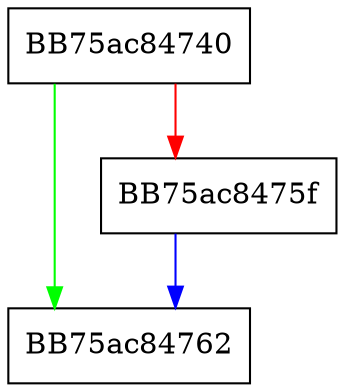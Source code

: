 digraph OverrideResult {
  node [shape="box"];
  graph [splines=ortho];
  BB75ac84740 -> BB75ac84762 [color="green"];
  BB75ac84740 -> BB75ac8475f [color="red"];
  BB75ac8475f -> BB75ac84762 [color="blue"];
}